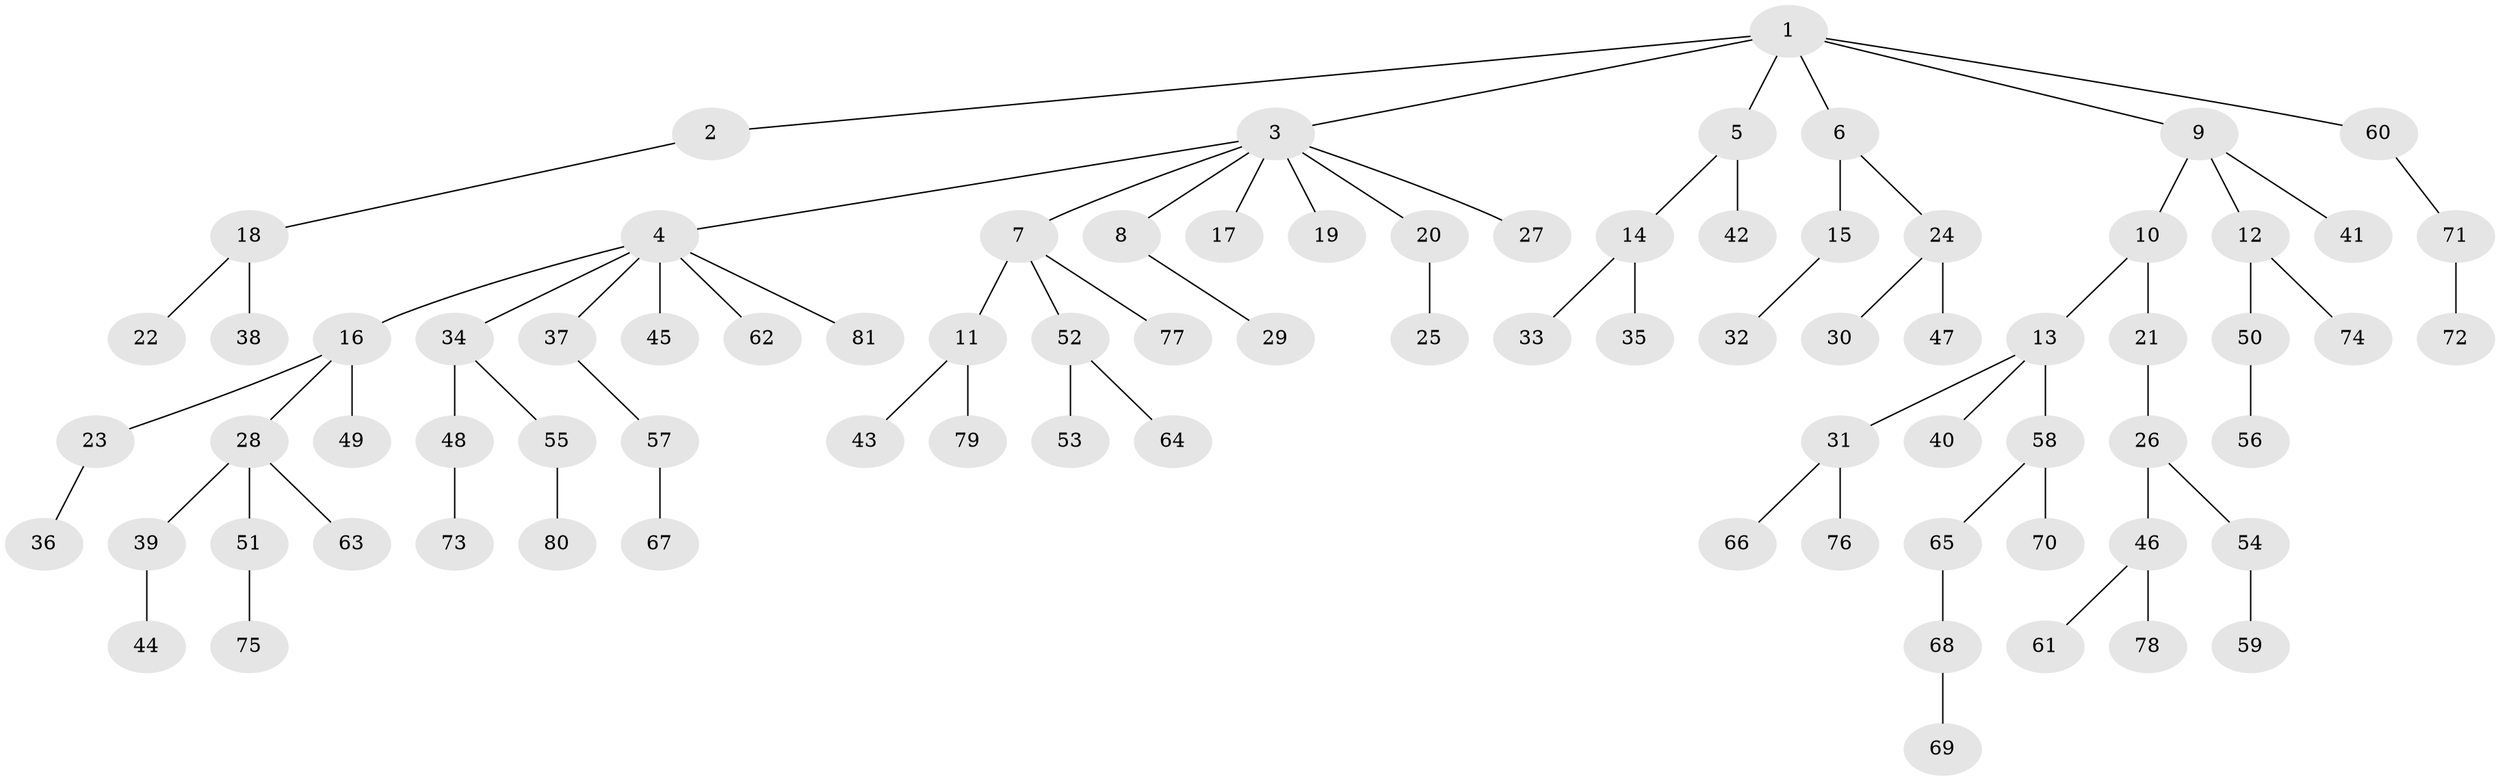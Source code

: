 // Generated by graph-tools (version 1.1) at 2025/36/03/09/25 02:36:43]
// undirected, 81 vertices, 80 edges
graph export_dot {
graph [start="1"]
  node [color=gray90,style=filled];
  1;
  2;
  3;
  4;
  5;
  6;
  7;
  8;
  9;
  10;
  11;
  12;
  13;
  14;
  15;
  16;
  17;
  18;
  19;
  20;
  21;
  22;
  23;
  24;
  25;
  26;
  27;
  28;
  29;
  30;
  31;
  32;
  33;
  34;
  35;
  36;
  37;
  38;
  39;
  40;
  41;
  42;
  43;
  44;
  45;
  46;
  47;
  48;
  49;
  50;
  51;
  52;
  53;
  54;
  55;
  56;
  57;
  58;
  59;
  60;
  61;
  62;
  63;
  64;
  65;
  66;
  67;
  68;
  69;
  70;
  71;
  72;
  73;
  74;
  75;
  76;
  77;
  78;
  79;
  80;
  81;
  1 -- 2;
  1 -- 3;
  1 -- 5;
  1 -- 6;
  1 -- 9;
  1 -- 60;
  2 -- 18;
  3 -- 4;
  3 -- 7;
  3 -- 8;
  3 -- 17;
  3 -- 19;
  3 -- 20;
  3 -- 27;
  4 -- 16;
  4 -- 34;
  4 -- 37;
  4 -- 45;
  4 -- 62;
  4 -- 81;
  5 -- 14;
  5 -- 42;
  6 -- 15;
  6 -- 24;
  7 -- 11;
  7 -- 52;
  7 -- 77;
  8 -- 29;
  9 -- 10;
  9 -- 12;
  9 -- 41;
  10 -- 13;
  10 -- 21;
  11 -- 43;
  11 -- 79;
  12 -- 50;
  12 -- 74;
  13 -- 31;
  13 -- 40;
  13 -- 58;
  14 -- 33;
  14 -- 35;
  15 -- 32;
  16 -- 23;
  16 -- 28;
  16 -- 49;
  18 -- 22;
  18 -- 38;
  20 -- 25;
  21 -- 26;
  23 -- 36;
  24 -- 30;
  24 -- 47;
  26 -- 46;
  26 -- 54;
  28 -- 39;
  28 -- 51;
  28 -- 63;
  31 -- 66;
  31 -- 76;
  34 -- 48;
  34 -- 55;
  37 -- 57;
  39 -- 44;
  46 -- 61;
  46 -- 78;
  48 -- 73;
  50 -- 56;
  51 -- 75;
  52 -- 53;
  52 -- 64;
  54 -- 59;
  55 -- 80;
  57 -- 67;
  58 -- 65;
  58 -- 70;
  60 -- 71;
  65 -- 68;
  68 -- 69;
  71 -- 72;
}
